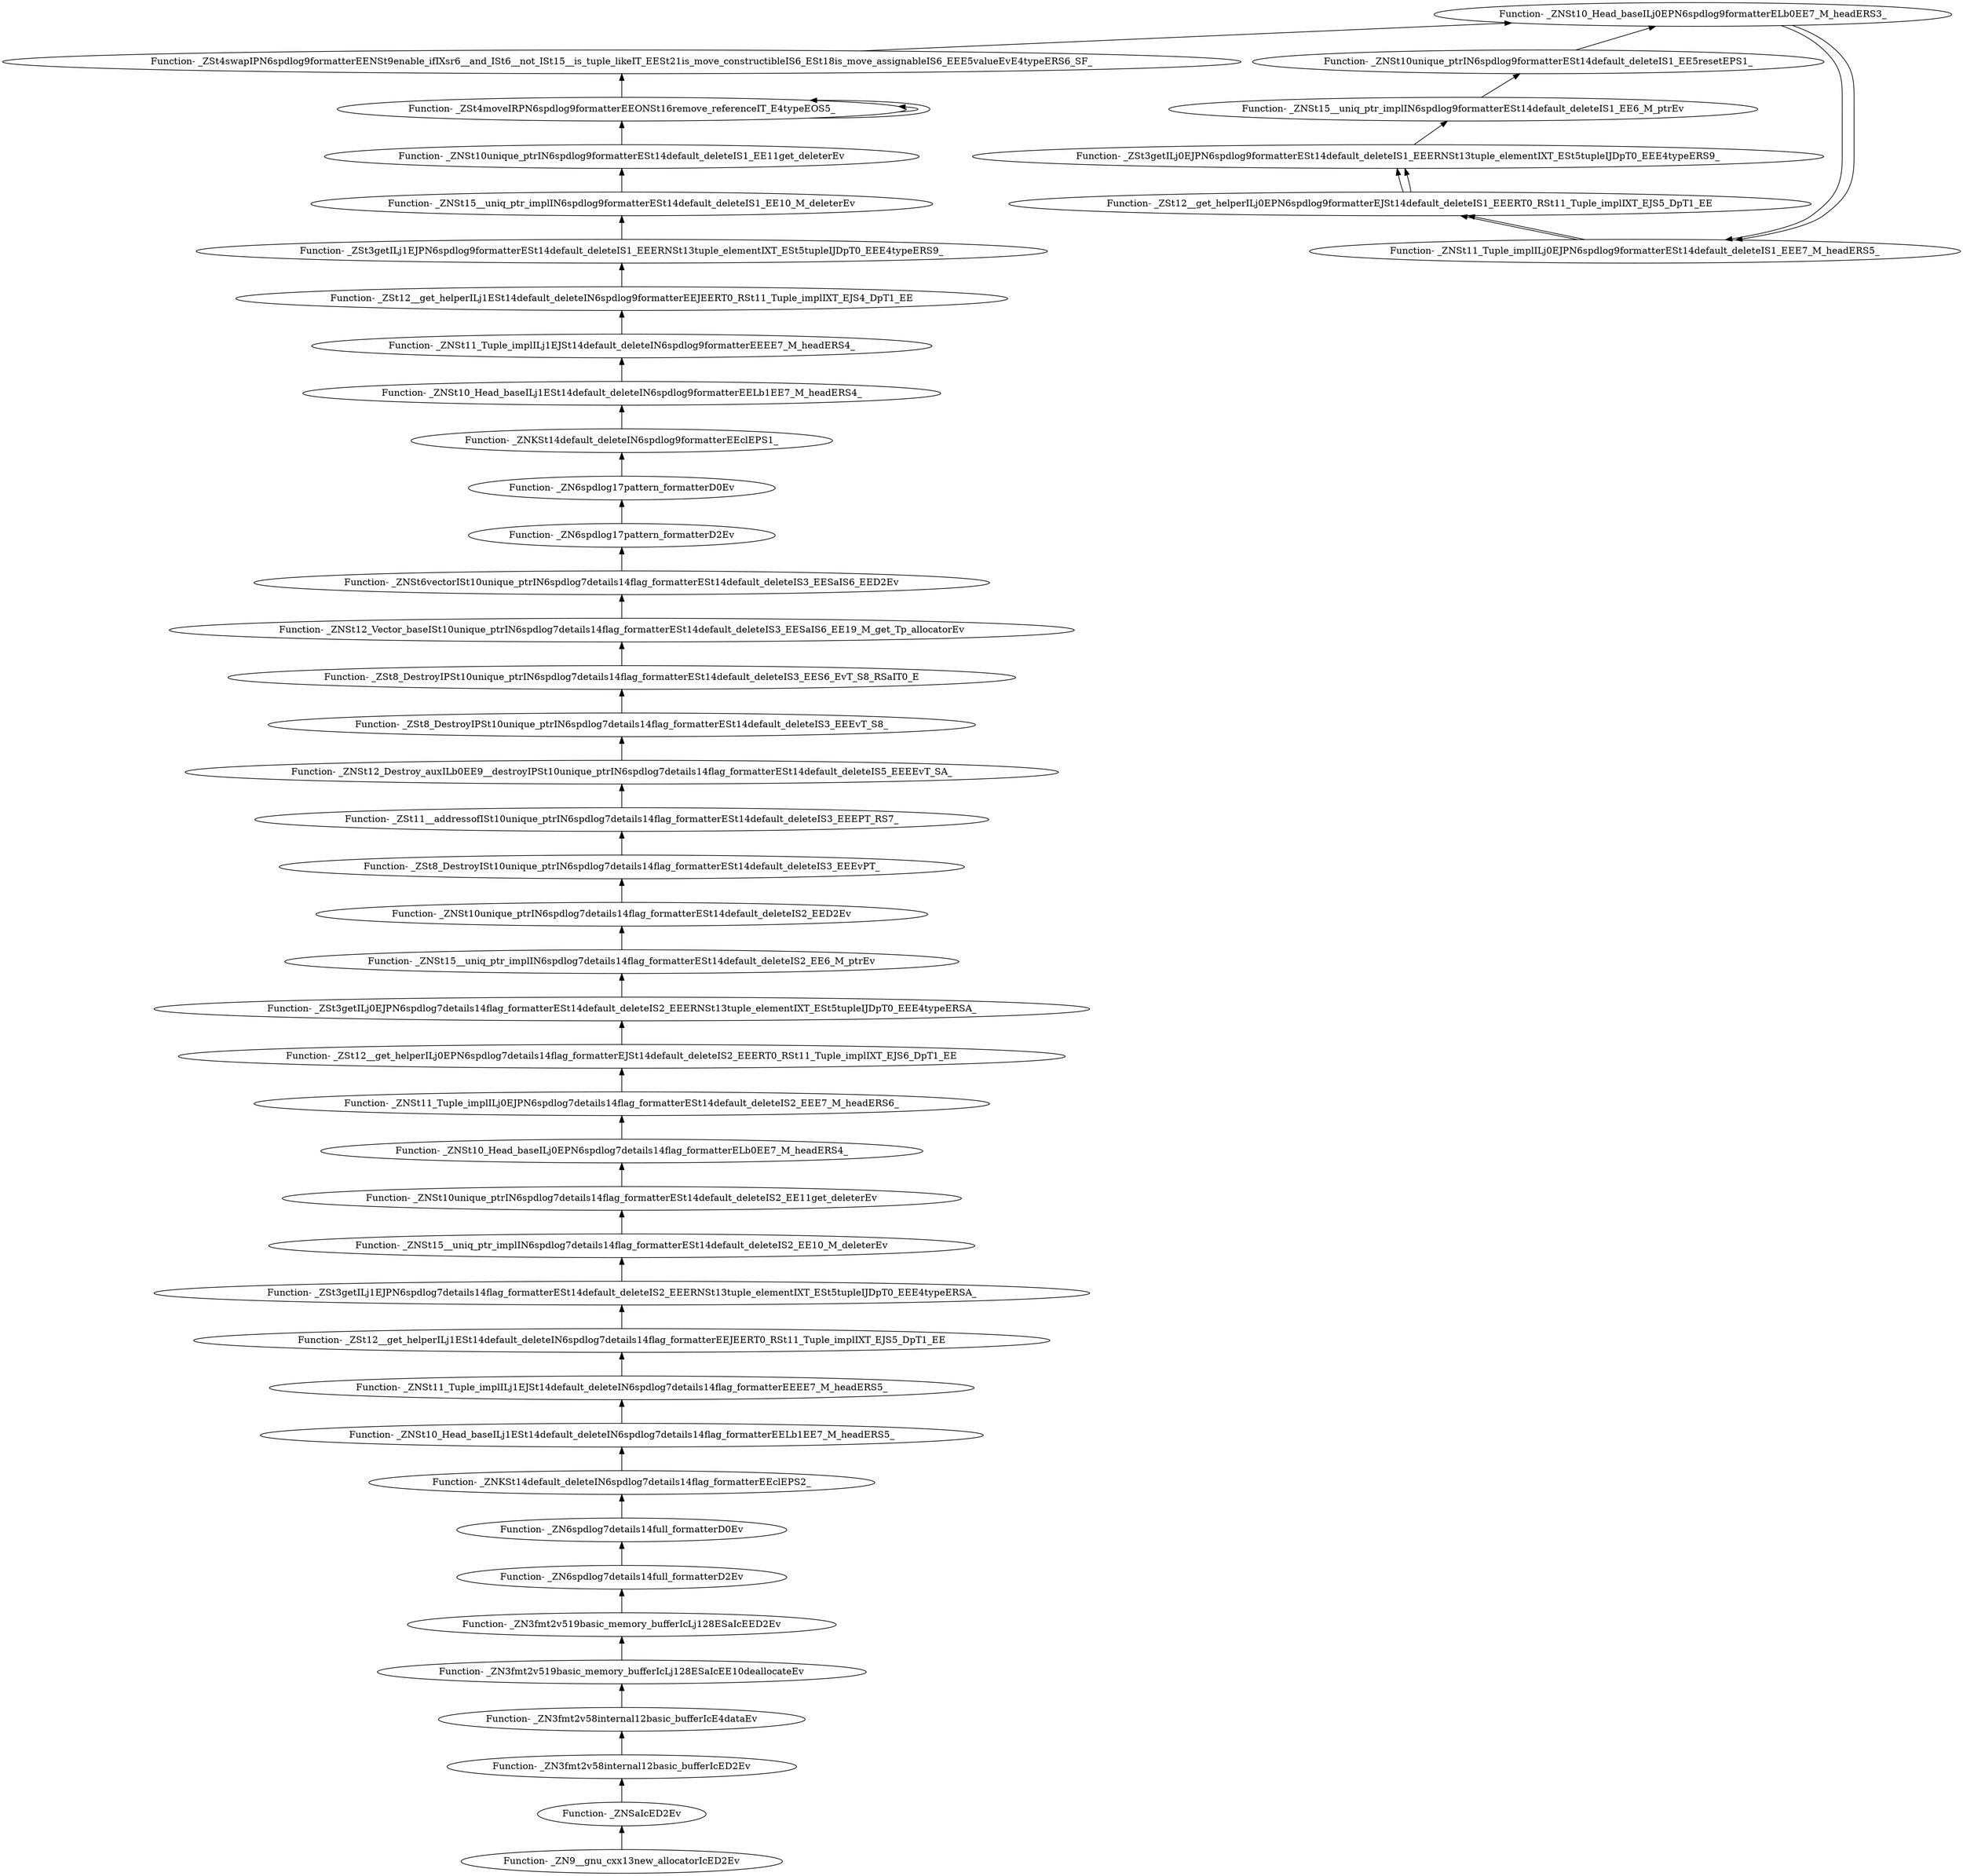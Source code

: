 digraph {
	"Function- _ZN9__gnu_cxx13new_allocatorIcED2Ev"
	"Function- _ZNSaIcED2Ev"
	"Function- _ZNSaIcED2Ev" -> "Function- _ZN9__gnu_cxx13new_allocatorIcED2Ev" [dir=back]
	"Function- _ZN3fmt2v58internal12basic_bufferIcED2Ev"
	"Function- _ZN3fmt2v58internal12basic_bufferIcED2Ev" -> "Function- _ZNSaIcED2Ev" [dir=back]
	"Function- _ZN3fmt2v58internal12basic_bufferIcE4dataEv"
	"Function- _ZN3fmt2v58internal12basic_bufferIcE4dataEv" -> "Function- _ZN3fmt2v58internal12basic_bufferIcED2Ev" [dir=back]
	"Function- _ZN3fmt2v519basic_memory_bufferIcLj128ESaIcEE10deallocateEv"
	"Function- _ZN3fmt2v519basic_memory_bufferIcLj128ESaIcEE10deallocateEv" -> "Function- _ZN3fmt2v58internal12basic_bufferIcE4dataEv" [dir=back]
	"Function- _ZN3fmt2v519basic_memory_bufferIcLj128ESaIcEED2Ev"
	"Function- _ZN3fmt2v519basic_memory_bufferIcLj128ESaIcEED2Ev" -> "Function- _ZN3fmt2v519basic_memory_bufferIcLj128ESaIcEE10deallocateEv" [dir=back]
	"Function- _ZN6spdlog7details14full_formatterD2Ev"
	"Function- _ZN6spdlog7details14full_formatterD2Ev" -> "Function- _ZN3fmt2v519basic_memory_bufferIcLj128ESaIcEED2Ev" [dir=back]
	"Function- _ZN6spdlog7details14full_formatterD0Ev"
	"Function- _ZN6spdlog7details14full_formatterD0Ev" -> "Function- _ZN6spdlog7details14full_formatterD2Ev" [dir=back]
	"Function- _ZNKSt14default_deleteIN6spdlog7details14flag_formatterEEclEPS2_"
	"Function- _ZNKSt14default_deleteIN6spdlog7details14flag_formatterEEclEPS2_" -> "Function- _ZN6spdlog7details14full_formatterD0Ev" [dir=back]
	"Function- _ZNSt10_Head_baseILj1ESt14default_deleteIN6spdlog7details14flag_formatterEELb1EE7_M_headERS5_"
	"Function- _ZNSt10_Head_baseILj1ESt14default_deleteIN6spdlog7details14flag_formatterEELb1EE7_M_headERS5_" -> "Function- _ZNKSt14default_deleteIN6spdlog7details14flag_formatterEEclEPS2_" [dir=back]
	"Function- _ZNSt11_Tuple_implILj1EJSt14default_deleteIN6spdlog7details14flag_formatterEEEE7_M_headERS5_"
	"Function- _ZNSt11_Tuple_implILj1EJSt14default_deleteIN6spdlog7details14flag_formatterEEEE7_M_headERS5_" -> "Function- _ZNSt10_Head_baseILj1ESt14default_deleteIN6spdlog7details14flag_formatterEELb1EE7_M_headERS5_" [dir=back]
	"Function- _ZSt12__get_helperILj1ESt14default_deleteIN6spdlog7details14flag_formatterEEJEERT0_RSt11_Tuple_implIXT_EJS5_DpT1_EE"
	"Function- _ZSt12__get_helperILj1ESt14default_deleteIN6spdlog7details14flag_formatterEEJEERT0_RSt11_Tuple_implIXT_EJS5_DpT1_EE" -> "Function- _ZNSt11_Tuple_implILj1EJSt14default_deleteIN6spdlog7details14flag_formatterEEEE7_M_headERS5_" [dir=back]
	"Function- _ZSt3getILj1EJPN6spdlog7details14flag_formatterESt14default_deleteIS2_EEERNSt13tuple_elementIXT_ESt5tupleIJDpT0_EEE4typeERSA_"
	"Function- _ZSt3getILj1EJPN6spdlog7details14flag_formatterESt14default_deleteIS2_EEERNSt13tuple_elementIXT_ESt5tupleIJDpT0_EEE4typeERSA_" -> "Function- _ZSt12__get_helperILj1ESt14default_deleteIN6spdlog7details14flag_formatterEEJEERT0_RSt11_Tuple_implIXT_EJS5_DpT1_EE" [dir=back]
	"Function- _ZNSt15__uniq_ptr_implIN6spdlog7details14flag_formatterESt14default_deleteIS2_EE10_M_deleterEv"
	"Function- _ZNSt15__uniq_ptr_implIN6spdlog7details14flag_formatterESt14default_deleteIS2_EE10_M_deleterEv" -> "Function- _ZSt3getILj1EJPN6spdlog7details14flag_formatterESt14default_deleteIS2_EEERNSt13tuple_elementIXT_ESt5tupleIJDpT0_EEE4typeERSA_" [dir=back]
	"Function- _ZNSt10unique_ptrIN6spdlog7details14flag_formatterESt14default_deleteIS2_EE11get_deleterEv"
	"Function- _ZNSt10unique_ptrIN6spdlog7details14flag_formatterESt14default_deleteIS2_EE11get_deleterEv" -> "Function- _ZNSt15__uniq_ptr_implIN6spdlog7details14flag_formatterESt14default_deleteIS2_EE10_M_deleterEv" [dir=back]
	"Function- _ZNSt10_Head_baseILj0EPN6spdlog7details14flag_formatterELb0EE7_M_headERS4_"
	"Function- _ZNSt10_Head_baseILj0EPN6spdlog7details14flag_formatterELb0EE7_M_headERS4_" -> "Function- _ZNSt10unique_ptrIN6spdlog7details14flag_formatterESt14default_deleteIS2_EE11get_deleterEv" [dir=back]
	"Function- _ZNSt11_Tuple_implILj0EJPN6spdlog7details14flag_formatterESt14default_deleteIS2_EEE7_M_headERS6_"
	"Function- _ZNSt11_Tuple_implILj0EJPN6spdlog7details14flag_formatterESt14default_deleteIS2_EEE7_M_headERS6_" -> "Function- _ZNSt10_Head_baseILj0EPN6spdlog7details14flag_formatterELb0EE7_M_headERS4_" [dir=back]
	"Function- _ZSt12__get_helperILj0EPN6spdlog7details14flag_formatterEJSt14default_deleteIS2_EEERT0_RSt11_Tuple_implIXT_EJS6_DpT1_EE"
	"Function- _ZSt12__get_helperILj0EPN6spdlog7details14flag_formatterEJSt14default_deleteIS2_EEERT0_RSt11_Tuple_implIXT_EJS6_DpT1_EE" -> "Function- _ZNSt11_Tuple_implILj0EJPN6spdlog7details14flag_formatterESt14default_deleteIS2_EEE7_M_headERS6_" [dir=back]
	"Function- _ZSt3getILj0EJPN6spdlog7details14flag_formatterESt14default_deleteIS2_EEERNSt13tuple_elementIXT_ESt5tupleIJDpT0_EEE4typeERSA_"
	"Function- _ZSt3getILj0EJPN6spdlog7details14flag_formatterESt14default_deleteIS2_EEERNSt13tuple_elementIXT_ESt5tupleIJDpT0_EEE4typeERSA_" -> "Function- _ZSt12__get_helperILj0EPN6spdlog7details14flag_formatterEJSt14default_deleteIS2_EEERT0_RSt11_Tuple_implIXT_EJS6_DpT1_EE" [dir=back]
	"Function- _ZNSt15__uniq_ptr_implIN6spdlog7details14flag_formatterESt14default_deleteIS2_EE6_M_ptrEv"
	"Function- _ZNSt15__uniq_ptr_implIN6spdlog7details14flag_formatterESt14default_deleteIS2_EE6_M_ptrEv" -> "Function- _ZSt3getILj0EJPN6spdlog7details14flag_formatterESt14default_deleteIS2_EEERNSt13tuple_elementIXT_ESt5tupleIJDpT0_EEE4typeERSA_" [dir=back]
	"Function- _ZNSt10unique_ptrIN6spdlog7details14flag_formatterESt14default_deleteIS2_EED2Ev"
	"Function- _ZNSt10unique_ptrIN6spdlog7details14flag_formatterESt14default_deleteIS2_EED2Ev" -> "Function- _ZNSt15__uniq_ptr_implIN6spdlog7details14flag_formatterESt14default_deleteIS2_EE6_M_ptrEv" [dir=back]
	"Function- _ZSt8_DestroyISt10unique_ptrIN6spdlog7details14flag_formatterESt14default_deleteIS3_EEEvPT_"
	"Function- _ZSt8_DestroyISt10unique_ptrIN6spdlog7details14flag_formatterESt14default_deleteIS3_EEEvPT_" -> "Function- _ZNSt10unique_ptrIN6spdlog7details14flag_formatterESt14default_deleteIS2_EED2Ev" [dir=back]
	"Function- _ZSt11__addressofISt10unique_ptrIN6spdlog7details14flag_formatterESt14default_deleteIS3_EEEPT_RS7_"
	"Function- _ZSt11__addressofISt10unique_ptrIN6spdlog7details14flag_formatterESt14default_deleteIS3_EEEPT_RS7_" -> "Function- _ZSt8_DestroyISt10unique_ptrIN6spdlog7details14flag_formatterESt14default_deleteIS3_EEEvPT_" [dir=back]
	"Function- _ZNSt12_Destroy_auxILb0EE9__destroyIPSt10unique_ptrIN6spdlog7details14flag_formatterESt14default_deleteIS5_EEEEvT_SA_"
	"Function- _ZNSt12_Destroy_auxILb0EE9__destroyIPSt10unique_ptrIN6spdlog7details14flag_formatterESt14default_deleteIS5_EEEEvT_SA_" -> "Function- _ZSt11__addressofISt10unique_ptrIN6spdlog7details14flag_formatterESt14default_deleteIS3_EEEPT_RS7_" [dir=back]
	"Function- _ZSt8_DestroyIPSt10unique_ptrIN6spdlog7details14flag_formatterESt14default_deleteIS3_EEEvT_S8_"
	"Function- _ZSt8_DestroyIPSt10unique_ptrIN6spdlog7details14flag_formatterESt14default_deleteIS3_EEEvT_S8_" -> "Function- _ZNSt12_Destroy_auxILb0EE9__destroyIPSt10unique_ptrIN6spdlog7details14flag_formatterESt14default_deleteIS5_EEEEvT_SA_" [dir=back]
	"Function- _ZSt8_DestroyIPSt10unique_ptrIN6spdlog7details14flag_formatterESt14default_deleteIS3_EES6_EvT_S8_RSaIT0_E"
	"Function- _ZSt8_DestroyIPSt10unique_ptrIN6spdlog7details14flag_formatterESt14default_deleteIS3_EES6_EvT_S8_RSaIT0_E" -> "Function- _ZSt8_DestroyIPSt10unique_ptrIN6spdlog7details14flag_formatterESt14default_deleteIS3_EEEvT_S8_" [dir=back]
	"Function- _ZNSt12_Vector_baseISt10unique_ptrIN6spdlog7details14flag_formatterESt14default_deleteIS3_EESaIS6_EE19_M_get_Tp_allocatorEv"
	"Function- _ZNSt12_Vector_baseISt10unique_ptrIN6spdlog7details14flag_formatterESt14default_deleteIS3_EESaIS6_EE19_M_get_Tp_allocatorEv" -> "Function- _ZSt8_DestroyIPSt10unique_ptrIN6spdlog7details14flag_formatterESt14default_deleteIS3_EES6_EvT_S8_RSaIT0_E" [dir=back]
	"Function- _ZNSt6vectorISt10unique_ptrIN6spdlog7details14flag_formatterESt14default_deleteIS3_EESaIS6_EED2Ev"
	"Function- _ZNSt6vectorISt10unique_ptrIN6spdlog7details14flag_formatterESt14default_deleteIS3_EESaIS6_EED2Ev" -> "Function- _ZNSt12_Vector_baseISt10unique_ptrIN6spdlog7details14flag_formatterESt14default_deleteIS3_EESaIS6_EE19_M_get_Tp_allocatorEv" [dir=back]
	"Function- _ZN6spdlog17pattern_formatterD2Ev"
	"Function- _ZN6spdlog17pattern_formatterD2Ev" -> "Function- _ZNSt6vectorISt10unique_ptrIN6spdlog7details14flag_formatterESt14default_deleteIS3_EESaIS6_EED2Ev" [dir=back]
	"Function- _ZN6spdlog17pattern_formatterD0Ev"
	"Function- _ZN6spdlog17pattern_formatterD0Ev" -> "Function- _ZN6spdlog17pattern_formatterD2Ev" [dir=back]
	"Function- _ZNKSt14default_deleteIN6spdlog9formatterEEclEPS1_"
	"Function- _ZNKSt14default_deleteIN6spdlog9formatterEEclEPS1_" -> "Function- _ZN6spdlog17pattern_formatterD0Ev" [dir=back]
	"Function- _ZNSt10_Head_baseILj1ESt14default_deleteIN6spdlog9formatterEELb1EE7_M_headERS4_"
	"Function- _ZNSt10_Head_baseILj1ESt14default_deleteIN6spdlog9formatterEELb1EE7_M_headERS4_" -> "Function- _ZNKSt14default_deleteIN6spdlog9formatterEEclEPS1_" [dir=back]
	"Function- _ZNSt11_Tuple_implILj1EJSt14default_deleteIN6spdlog9formatterEEEE7_M_headERS4_"
	"Function- _ZNSt11_Tuple_implILj1EJSt14default_deleteIN6spdlog9formatterEEEE7_M_headERS4_" -> "Function- _ZNSt10_Head_baseILj1ESt14default_deleteIN6spdlog9formatterEELb1EE7_M_headERS4_" [dir=back]
	"Function- _ZSt12__get_helperILj1ESt14default_deleteIN6spdlog9formatterEEJEERT0_RSt11_Tuple_implIXT_EJS4_DpT1_EE"
	"Function- _ZSt12__get_helperILj1ESt14default_deleteIN6spdlog9formatterEEJEERT0_RSt11_Tuple_implIXT_EJS4_DpT1_EE" -> "Function- _ZNSt11_Tuple_implILj1EJSt14default_deleteIN6spdlog9formatterEEEE7_M_headERS4_" [dir=back]
	"Function- _ZSt3getILj1EJPN6spdlog9formatterESt14default_deleteIS1_EEERNSt13tuple_elementIXT_ESt5tupleIJDpT0_EEE4typeERS9_"
	"Function- _ZSt3getILj1EJPN6spdlog9formatterESt14default_deleteIS1_EEERNSt13tuple_elementIXT_ESt5tupleIJDpT0_EEE4typeERS9_" -> "Function- _ZSt12__get_helperILj1ESt14default_deleteIN6spdlog9formatterEEJEERT0_RSt11_Tuple_implIXT_EJS4_DpT1_EE" [dir=back]
	"Function- _ZNSt15__uniq_ptr_implIN6spdlog9formatterESt14default_deleteIS1_EE10_M_deleterEv"
	"Function- _ZNSt15__uniq_ptr_implIN6spdlog9formatterESt14default_deleteIS1_EE10_M_deleterEv" -> "Function- _ZSt3getILj1EJPN6spdlog9formatterESt14default_deleteIS1_EEERNSt13tuple_elementIXT_ESt5tupleIJDpT0_EEE4typeERS9_" [dir=back]
	"Function- _ZNSt10unique_ptrIN6spdlog9formatterESt14default_deleteIS1_EE11get_deleterEv"
	"Function- _ZNSt10unique_ptrIN6spdlog9formatterESt14default_deleteIS1_EE11get_deleterEv" -> "Function- _ZNSt15__uniq_ptr_implIN6spdlog9formatterESt14default_deleteIS1_EE10_M_deleterEv" [dir=back]
	"Function- _ZSt4moveIRPN6spdlog9formatterEEONSt16remove_referenceIT_E4typeEOS5_"
	"Function- _ZSt4moveIRPN6spdlog9formatterEEONSt16remove_referenceIT_E4typeEOS5_" -> "Function- _ZNSt10unique_ptrIN6spdlog9formatterESt14default_deleteIS1_EE11get_deleterEv" [dir=back]
	"Function- _ZSt4moveIRPN6spdlog9formatterEEONSt16remove_referenceIT_E4typeEOS5_"
	"Function- _ZSt4moveIRPN6spdlog9formatterEEONSt16remove_referenceIT_E4typeEOS5_" -> "Function- _ZSt4moveIRPN6spdlog9formatterEEONSt16remove_referenceIT_E4typeEOS5_" [dir=back]
	"Function- _ZSt4moveIRPN6spdlog9formatterEEONSt16remove_referenceIT_E4typeEOS5_"
	"Function- _ZSt4moveIRPN6spdlog9formatterEEONSt16remove_referenceIT_E4typeEOS5_" -> "Function- _ZSt4moveIRPN6spdlog9formatterEEONSt16remove_referenceIT_E4typeEOS5_" [dir=back]
	"Function- _ZSt4swapIPN6spdlog9formatterEENSt9enable_ifIXsr6__and_ISt6__not_ISt15__is_tuple_likeIT_EESt21is_move_constructibleIS6_ESt18is_move_assignableIS6_EEE5valueEvE4typeERS6_SF_"
	"Function- _ZSt4swapIPN6spdlog9formatterEENSt9enable_ifIXsr6__and_ISt6__not_ISt15__is_tuple_likeIT_EESt21is_move_constructibleIS6_ESt18is_move_assignableIS6_EEE5valueEvE4typeERS6_SF_" -> "Function- _ZSt4moveIRPN6spdlog9formatterEEONSt16remove_referenceIT_E4typeEOS5_" [dir=back]
	"Function- _ZNSt10_Head_baseILj0EPN6spdlog9formatterELb0EE7_M_headERS3_"
	"Function- _ZNSt10_Head_baseILj0EPN6spdlog9formatterELb0EE7_M_headERS3_" -> "Function- _ZSt4swapIPN6spdlog9formatterEENSt9enable_ifIXsr6__and_ISt6__not_ISt15__is_tuple_likeIT_EESt21is_move_constructibleIS6_ESt18is_move_assignableIS6_EEE5valueEvE4typeERS6_SF_" [dir=back]
	"Function- _ZNSt11_Tuple_implILj0EJPN6spdlog9formatterESt14default_deleteIS1_EEE7_M_headERS5_"
	"Function- _ZNSt11_Tuple_implILj0EJPN6spdlog9formatterESt14default_deleteIS1_EEE7_M_headERS5_" -> "Function- _ZNSt10_Head_baseILj0EPN6spdlog9formatterELb0EE7_M_headERS3_" [dir=back]
	"Function- _ZSt12__get_helperILj0EPN6spdlog9formatterEJSt14default_deleteIS1_EEERT0_RSt11_Tuple_implIXT_EJS5_DpT1_EE"
	"Function- _ZSt12__get_helperILj0EPN6spdlog9formatterEJSt14default_deleteIS1_EEERT0_RSt11_Tuple_implIXT_EJS5_DpT1_EE" -> "Function- _ZNSt11_Tuple_implILj0EJPN6spdlog9formatterESt14default_deleteIS1_EEE7_M_headERS5_" [dir=back]
	"Function- _ZSt3getILj0EJPN6spdlog9formatterESt14default_deleteIS1_EEERNSt13tuple_elementIXT_ESt5tupleIJDpT0_EEE4typeERS9_"
	"Function- _ZSt3getILj0EJPN6spdlog9formatterESt14default_deleteIS1_EEERNSt13tuple_elementIXT_ESt5tupleIJDpT0_EEE4typeERS9_" -> "Function- _ZSt12__get_helperILj0EPN6spdlog9formatterEJSt14default_deleteIS1_EEERT0_RSt11_Tuple_implIXT_EJS5_DpT1_EE" [dir=back]
	"Function- _ZNSt15__uniq_ptr_implIN6spdlog9formatterESt14default_deleteIS1_EE6_M_ptrEv"
	"Function- _ZNSt15__uniq_ptr_implIN6spdlog9formatterESt14default_deleteIS1_EE6_M_ptrEv" -> "Function- _ZSt3getILj0EJPN6spdlog9formatterESt14default_deleteIS1_EEERNSt13tuple_elementIXT_ESt5tupleIJDpT0_EEE4typeERS9_" [dir=back]
	"Function- _ZNSt10unique_ptrIN6spdlog9formatterESt14default_deleteIS1_EE5resetEPS1_"
	"Function- _ZNSt10unique_ptrIN6spdlog9formatterESt14default_deleteIS1_EE5resetEPS1_" -> "Function- _ZNSt15__uniq_ptr_implIN6spdlog9formatterESt14default_deleteIS1_EE6_M_ptrEv" [dir=back]
	"Function- _ZNSt10_Head_baseILj0EPN6spdlog9formatterELb0EE7_M_headERS3_"
	"Function- _ZNSt10_Head_baseILj0EPN6spdlog9formatterELb0EE7_M_headERS3_" -> "Function- _ZNSt10unique_ptrIN6spdlog9formatterESt14default_deleteIS1_EE5resetEPS1_" [dir=back]
	"Function- _ZNSt11_Tuple_implILj0EJPN6spdlog9formatterESt14default_deleteIS1_EEE7_M_headERS5_"
	"Function- _ZNSt11_Tuple_implILj0EJPN6spdlog9formatterESt14default_deleteIS1_EEE7_M_headERS5_" -> "Function- _ZNSt10_Head_baseILj0EPN6spdlog9formatterELb0EE7_M_headERS3_" [dir=back]
	"Function- _ZSt12__get_helperILj0EPN6spdlog9formatterEJSt14default_deleteIS1_EEERT0_RSt11_Tuple_implIXT_EJS5_DpT1_EE"
	"Function- _ZSt12__get_helperILj0EPN6spdlog9formatterEJSt14default_deleteIS1_EEERT0_RSt11_Tuple_implIXT_EJS5_DpT1_EE" -> "Function- _ZNSt11_Tuple_implILj0EJPN6spdlog9formatterESt14default_deleteIS1_EEE7_M_headERS5_" [dir=back]
	"Function- _ZSt3getILj0EJPN6spdlog9formatterESt14default_deleteIS1_EEERNSt13tuple_elementIXT_ESt5tupleIJDpT0_EEE4typeERS9_"
	"Function- _ZSt3getILj0EJPN6spdlog9formatterESt14default_deleteIS1_EEERNSt13tuple_elementIXT_ESt5tupleIJDpT0_EEE4typeERS9_" -> "Function- _ZSt12__get_helperILj0EPN6spdlog9formatterEJSt14default_deleteIS1_EEERT0_RSt11_Tuple_implIXT_EJS5_DpT1_EE" [dir=back]
}
